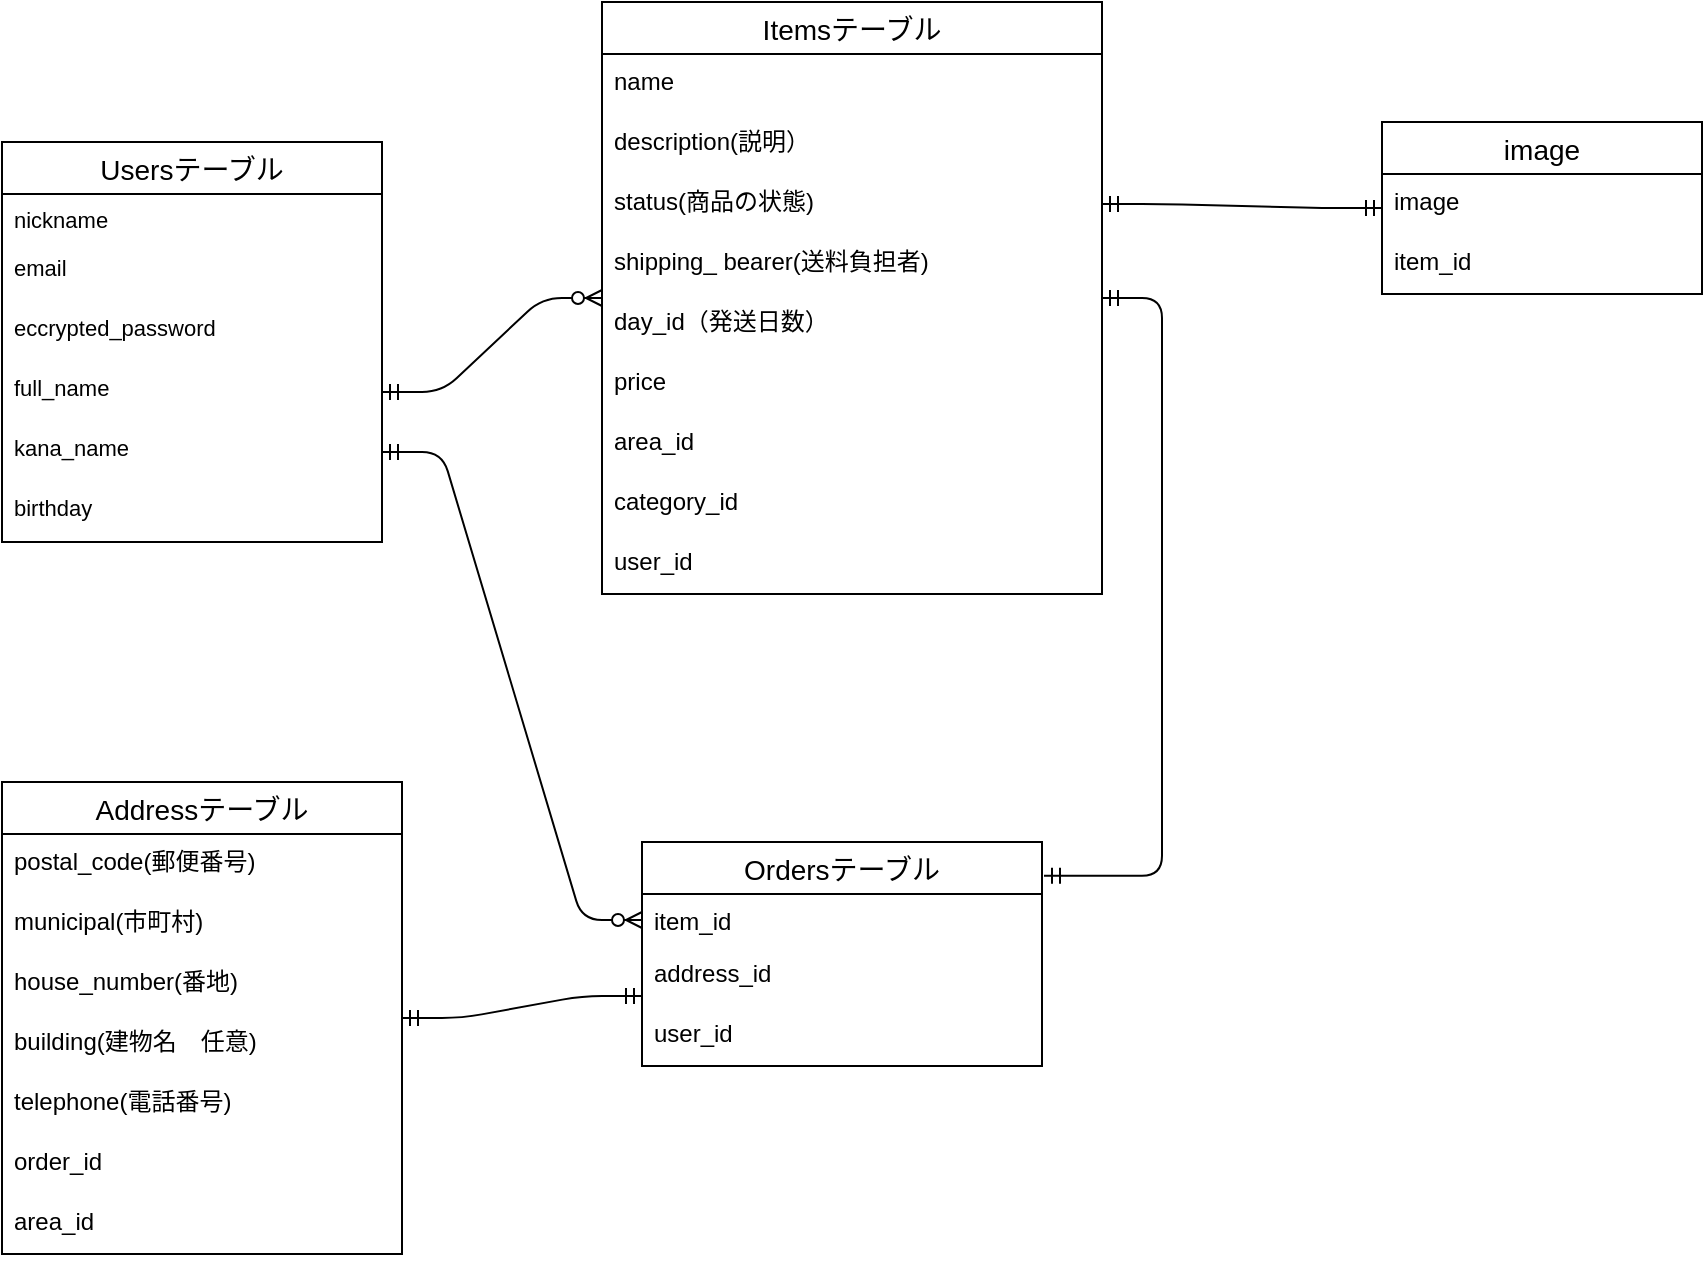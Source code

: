 <mxfile>
    <diagram id="AmKtjHTTedVKBdZKJ20y" name="ページ1">
        <mxGraphModel dx="840" dy="1220" grid="1" gridSize="10" guides="1" tooltips="1" connect="1" arrows="1" fold="1" page="1" pageScale="1" pageWidth="1169" pageHeight="827" math="0" shadow="0">
            <root>
                <mxCell id="0"/>
                <mxCell id="1" parent="0"/>
                <mxCell id="15" value="Usersテーブル" style="swimlane;fontStyle=0;childLayout=stackLayout;horizontal=1;startSize=26;horizontalStack=0;resizeParent=1;resizeParentMax=0;resizeLast=0;collapsible=1;marginBottom=0;align=center;fontSize=14;" parent="1" vertex="1">
                    <mxGeometry x="40" y="80" width="190" height="200" as="geometry">
                        <mxRectangle width="120" height="26" as="alternateBounds"/>
                    </mxGeometry>
                </mxCell>
                <mxCell id="18" value="nickname" style="text;strokeColor=none;fillColor=none;spacingLeft=4;spacingRight=4;overflow=hidden;rotatable=0;points=[[0,0.5],[1,0.5]];portConstraint=eastwest;fontSize=11;" parent="15" vertex="1">
                    <mxGeometry y="26" width="190" height="24" as="geometry"/>
                </mxCell>
                <mxCell id="26" value="email" style="text;strokeColor=none;fillColor=none;spacingLeft=4;spacingRight=4;overflow=hidden;rotatable=0;points=[[0,0.5],[1,0.5]];portConstraint=eastwest;fontSize=11;" parent="15" vertex="1">
                    <mxGeometry y="50" width="190" height="30" as="geometry"/>
                </mxCell>
                <mxCell id="27" value="eccrypted_password" style="text;strokeColor=none;fillColor=none;spacingLeft=4;spacingRight=4;overflow=hidden;rotatable=0;points=[[0,0.5],[1,0.5]];portConstraint=eastwest;fontSize=11;" parent="15" vertex="1">
                    <mxGeometry y="80" width="190" height="30" as="geometry"/>
                </mxCell>
                <mxCell id="28" value="full_name" style="text;strokeColor=none;fillColor=none;spacingLeft=4;spacingRight=4;overflow=hidden;rotatable=0;points=[[0,0.5],[1,0.5]];portConstraint=eastwest;fontSize=11;" parent="15" vertex="1">
                    <mxGeometry y="110" width="190" height="30" as="geometry"/>
                </mxCell>
                <mxCell id="29" value="kana_name" style="text;strokeColor=none;fillColor=none;spacingLeft=4;spacingRight=4;overflow=hidden;rotatable=0;points=[[0,0.5],[1,0.5]];portConstraint=eastwest;fontSize=11;" parent="15" vertex="1">
                    <mxGeometry y="140" width="190" height="30" as="geometry"/>
                </mxCell>
                <mxCell id="30" value="birthday" style="text;strokeColor=none;fillColor=none;spacingLeft=4;spacingRight=4;overflow=hidden;rotatable=0;points=[[0,0.5],[1,0.5]];portConstraint=eastwest;fontSize=11;" parent="15" vertex="1">
                    <mxGeometry y="170" width="190" height="30" as="geometry"/>
                </mxCell>
                <mxCell id="19" value="Itemsテーブル" style="swimlane;fontStyle=0;childLayout=stackLayout;horizontal=1;startSize=26;horizontalStack=0;resizeParent=1;resizeParentMax=0;resizeLast=0;collapsible=1;marginBottom=0;align=center;fontSize=14;" parent="1" vertex="1">
                    <mxGeometry x="340" y="10" width="250" height="296" as="geometry"/>
                </mxCell>
                <mxCell id="21" value="name" style="text;strokeColor=none;fillColor=none;spacingLeft=4;spacingRight=4;overflow=hidden;rotatable=0;points=[[0,0.5],[1,0.5]];portConstraint=eastwest;fontSize=12;" parent="19" vertex="1">
                    <mxGeometry y="26" width="250" height="30" as="geometry"/>
                </mxCell>
                <mxCell id="23" value="description(説明）" style="text;strokeColor=none;fillColor=none;spacingLeft=4;spacingRight=4;overflow=hidden;rotatable=0;points=[[0,0.5],[1,0.5]];portConstraint=eastwest;fontSize=12;" parent="19" vertex="1">
                    <mxGeometry y="56" width="250" height="30" as="geometry"/>
                </mxCell>
                <mxCell id="32" value="status(商品の状態)" style="text;strokeColor=none;fillColor=none;spacingLeft=4;spacingRight=4;overflow=hidden;rotatable=0;points=[[0,0.5],[1,0.5]];portConstraint=eastwest;fontSize=12;" parent="19" vertex="1">
                    <mxGeometry y="86" width="250" height="30" as="geometry"/>
                </mxCell>
                <mxCell id="33" value="shipping_ bearer(送料負担者)" style="text;strokeColor=none;fillColor=none;spacingLeft=4;spacingRight=4;overflow=hidden;rotatable=0;points=[[0,0.5],[1,0.5]];portConstraint=eastwest;fontSize=12;" parent="19" vertex="1">
                    <mxGeometry y="116" width="250" height="30" as="geometry"/>
                </mxCell>
                <mxCell id="35" value="day_id（発送日数）" style="text;strokeColor=none;fillColor=none;spacingLeft=4;spacingRight=4;overflow=hidden;rotatable=0;points=[[0,0.5],[1,0.5]];portConstraint=eastwest;fontSize=12;" parent="19" vertex="1">
                    <mxGeometry y="146" width="250" height="30" as="geometry"/>
                </mxCell>
                <mxCell id="36" value="price" style="text;strokeColor=none;fillColor=none;spacingLeft=4;spacingRight=4;overflow=hidden;rotatable=0;points=[[0,0.5],[1,0.5]];portConstraint=eastwest;fontSize=12;" parent="19" vertex="1">
                    <mxGeometry y="176" width="250" height="30" as="geometry"/>
                </mxCell>
                <mxCell id="170" value="area_id" style="text;strokeColor=none;fillColor=none;spacingLeft=4;spacingRight=4;overflow=hidden;rotatable=0;points=[[0,0.5],[1,0.5]];portConstraint=eastwest;fontSize=12;" vertex="1" parent="19">
                    <mxGeometry y="206" width="250" height="30" as="geometry"/>
                </mxCell>
                <mxCell id="138" value="category_id&#10;" style="text;strokeColor=none;fillColor=none;spacingLeft=4;spacingRight=4;overflow=hidden;rotatable=0;points=[[0,0.5],[1,0.5]];portConstraint=eastwest;fontSize=12;" vertex="1" parent="19">
                    <mxGeometry y="236" width="250" height="30" as="geometry"/>
                </mxCell>
                <mxCell id="169" value="user_id" style="text;strokeColor=none;fillColor=none;spacingLeft=4;spacingRight=4;overflow=hidden;rotatable=0;points=[[0,0.5],[1,0.5]];portConstraint=eastwest;fontSize=12;" vertex="1" parent="19">
                    <mxGeometry y="266" width="250" height="30" as="geometry"/>
                </mxCell>
                <mxCell id="37" value="image" style="swimlane;fontStyle=0;childLayout=stackLayout;horizontal=1;startSize=26;horizontalStack=0;resizeParent=1;resizeParentMax=0;resizeLast=0;collapsible=1;marginBottom=0;align=center;fontSize=14;" parent="1" vertex="1">
                    <mxGeometry x="730" y="70" width="160" height="86" as="geometry">
                        <mxRectangle x="640" width="70" height="26" as="alternateBounds"/>
                    </mxGeometry>
                </mxCell>
                <mxCell id="38" value="image" style="text;strokeColor=none;fillColor=none;spacingLeft=4;spacingRight=4;overflow=hidden;rotatable=0;points=[[0,0.5],[1,0.5]];portConstraint=eastwest;fontSize=12;" parent="37" vertex="1">
                    <mxGeometry y="26" width="160" height="30" as="geometry"/>
                </mxCell>
                <mxCell id="154" value="item_id" style="text;strokeColor=none;fillColor=none;spacingLeft=4;spacingRight=4;overflow=hidden;rotatable=0;points=[[0,0.5],[1,0.5]];portConstraint=eastwest;fontSize=12;" vertex="1" parent="37">
                    <mxGeometry y="56" width="160" height="30" as="geometry"/>
                </mxCell>
                <mxCell id="41" value="Ordersテーブル" style="swimlane;fontStyle=0;childLayout=stackLayout;horizontal=1;startSize=26;horizontalStack=0;resizeParent=1;resizeParentMax=0;resizeLast=0;collapsible=1;marginBottom=0;align=center;fontSize=14;" parent="1" vertex="1">
                    <mxGeometry x="360" y="430" width="200" height="112" as="geometry">
                        <mxRectangle x="240" y="430" width="120" height="26" as="alternateBounds"/>
                    </mxGeometry>
                </mxCell>
                <mxCell id="43" value="item_id" style="text;strokeColor=none;fillColor=none;spacingLeft=4;spacingRight=4;overflow=hidden;rotatable=0;points=[[0,0.5],[1,0.5]];portConstraint=eastwest;fontSize=12;fontStyle=0" parent="41" vertex="1">
                    <mxGeometry y="26" width="200" height="26" as="geometry"/>
                </mxCell>
                <mxCell id="137" value="address_id" style="text;strokeColor=none;fillColor=none;spacingLeft=4;spacingRight=4;overflow=hidden;rotatable=0;points=[[0,0.5],[1,0.5]];portConstraint=eastwest;fontSize=12;fontStyle=0" vertex="1" parent="41">
                    <mxGeometry y="52" width="200" height="30" as="geometry"/>
                </mxCell>
                <mxCell id="147" value="user_id" style="text;strokeColor=none;fillColor=none;spacingLeft=4;spacingRight=4;overflow=hidden;rotatable=0;points=[[0,0.5],[1,0.5]];portConstraint=eastwest;fontSize=12;fontStyle=0" vertex="1" parent="41">
                    <mxGeometry y="82" width="200" height="30" as="geometry"/>
                </mxCell>
                <mxCell id="110" value="" style="edgeStyle=entityRelationEdgeStyle;fontSize=12;html=1;endArrow=ERzeroToMany;startArrow=ERmandOne;verticalAlign=middle;entryX=0;entryY=0.5;entryDx=0;entryDy=0;exitX=1;exitY=0.5;exitDx=0;exitDy=0;" parent="1" edge="1" target="43" source="29">
                    <mxGeometry width="100" height="100" relative="1" as="geometry">
                        <mxPoint x="192" y="42" as="sourcePoint"/>
                        <mxPoint x="240" y="470" as="targetPoint"/>
                    </mxGeometry>
                </mxCell>
                <mxCell id="111" value="" style="edgeStyle=entityRelationEdgeStyle;fontSize=12;html=1;endArrow=ERmandOne;startArrow=ERmandOne;verticalAlign=middle;" parent="1" source="32" edge="1" target="37">
                    <mxGeometry width="100" height="100" relative="1" as="geometry">
                        <mxPoint x="588.04" y="127.99" as="sourcePoint"/>
                        <mxPoint x="640" y="30" as="targetPoint"/>
                    </mxGeometry>
                </mxCell>
                <mxCell id="119" value="Addressテーブル" style="swimlane;fontStyle=0;childLayout=stackLayout;horizontal=1;startSize=26;horizontalStack=0;resizeParent=1;resizeParentMax=0;resizeLast=0;collapsible=1;marginBottom=0;align=center;fontSize=14;" vertex="1" parent="1">
                    <mxGeometry x="40" y="400" width="200" height="236" as="geometry">
                        <mxRectangle x="480" y="460" width="120" height="26" as="alternateBounds"/>
                    </mxGeometry>
                </mxCell>
                <mxCell id="123" value="postal_code(郵便番号)" style="text;strokeColor=none;fillColor=none;spacingLeft=4;spacingRight=4;overflow=hidden;rotatable=0;points=[[0,0.5],[1,0.5]];portConstraint=eastwest;fontSize=12;" vertex="1" parent="119">
                    <mxGeometry y="26" width="200" height="30" as="geometry"/>
                </mxCell>
                <mxCell id="125" value="municipal(市町村)" style="text;strokeColor=none;fillColor=none;spacingLeft=4;spacingRight=4;overflow=hidden;rotatable=0;points=[[0,0.5],[1,0.5]];portConstraint=eastwest;fontSize=12;" vertex="1" parent="119">
                    <mxGeometry y="56" width="200" height="30" as="geometry"/>
                </mxCell>
                <mxCell id="126" value="house_number(番地)" style="text;strokeColor=none;fillColor=none;spacingLeft=4;spacingRight=4;overflow=hidden;rotatable=0;points=[[0,0.5],[1,0.5]];portConstraint=eastwest;fontSize=12;" vertex="1" parent="119">
                    <mxGeometry y="86" width="200" height="30" as="geometry"/>
                </mxCell>
                <mxCell id="127" value="building(建物名　任意)" style="text;strokeColor=none;fillColor=none;spacingLeft=4;spacingRight=4;overflow=hidden;rotatable=0;points=[[0,0.5],[1,0.5]];portConstraint=eastwest;fontSize=12;" vertex="1" parent="119">
                    <mxGeometry y="116" width="200" height="30" as="geometry"/>
                </mxCell>
                <mxCell id="128" value="telephone(電話番号)" style="text;strokeColor=none;fillColor=none;spacingLeft=4;spacingRight=4;overflow=hidden;rotatable=0;points=[[0,0.5],[1,0.5]];portConstraint=eastwest;fontSize=12;" vertex="1" parent="119">
                    <mxGeometry y="146" width="200" height="30" as="geometry"/>
                </mxCell>
                <mxCell id="162" value="order_id" style="text;strokeColor=none;fillColor=none;spacingLeft=4;spacingRight=4;overflow=hidden;rotatable=0;points=[[0,0.5],[1,0.5]];portConstraint=eastwest;fontSize=12;" vertex="1" parent="119">
                    <mxGeometry y="176" width="200" height="30" as="geometry"/>
                </mxCell>
                <mxCell id="171" value="area_id" style="text;strokeColor=none;fillColor=none;spacingLeft=4;spacingRight=4;overflow=hidden;rotatable=0;points=[[0,0.5],[1,0.5]];portConstraint=eastwest;fontSize=12;" vertex="1" parent="119">
                    <mxGeometry y="206" width="200" height="30" as="geometry"/>
                </mxCell>
                <mxCell id="132" value="" style="edgeStyle=entityRelationEdgeStyle;fontSize=12;html=1;endArrow=ERmandOne;startArrow=ERmandOne;" edge="1" parent="1" source="119">
                    <mxGeometry width="100" height="100" relative="1" as="geometry">
                        <mxPoint x="100" y="500" as="sourcePoint"/>
                        <mxPoint x="360" y="507" as="targetPoint"/>
                    </mxGeometry>
                </mxCell>
                <mxCell id="141" value="" style="edgeStyle=entityRelationEdgeStyle;fontSize=12;html=1;endArrow=ERzeroToMany;startArrow=ERmandOne;exitX=1;exitY=0.5;exitDx=0;exitDy=0;" edge="1" parent="1" source="28" target="19">
                    <mxGeometry width="100" height="100" relative="1" as="geometry">
                        <mxPoint x="290" y="320" as="sourcePoint"/>
                        <mxPoint x="390" y="220" as="targetPoint"/>
                    </mxGeometry>
                </mxCell>
                <mxCell id="92" value="" style="edgeStyle=entityRelationEdgeStyle;fontSize=12;html=1;endArrow=ERmandOne;startArrow=ERmandOne;verticalAlign=middle;entryX=1.005;entryY=0.151;entryDx=0;entryDy=0;entryPerimeter=0;" parent="1" source="19" edge="1" target="41">
                    <mxGeometry width="100" height="100" relative="1" as="geometry">
                        <mxPoint x="420" y="270" as="sourcePoint"/>
                        <mxPoint x="440" y="452" as="targetPoint"/>
                    </mxGeometry>
                </mxCell>
            </root>
        </mxGraphModel>
    </diagram>
</mxfile>
